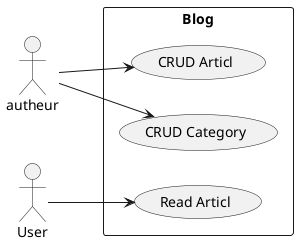 @startuml
left to right direction
actor "autheur" as a
actor "User" as u
rectangle Blog {
  usecase "CRUD Articl" as UC1
  usecase "CRUD Category" as UC2
  usecase "Read Articl" as UC3
}
a --> UC1
a --> UC2
u --> UC3
@enduml
' teat